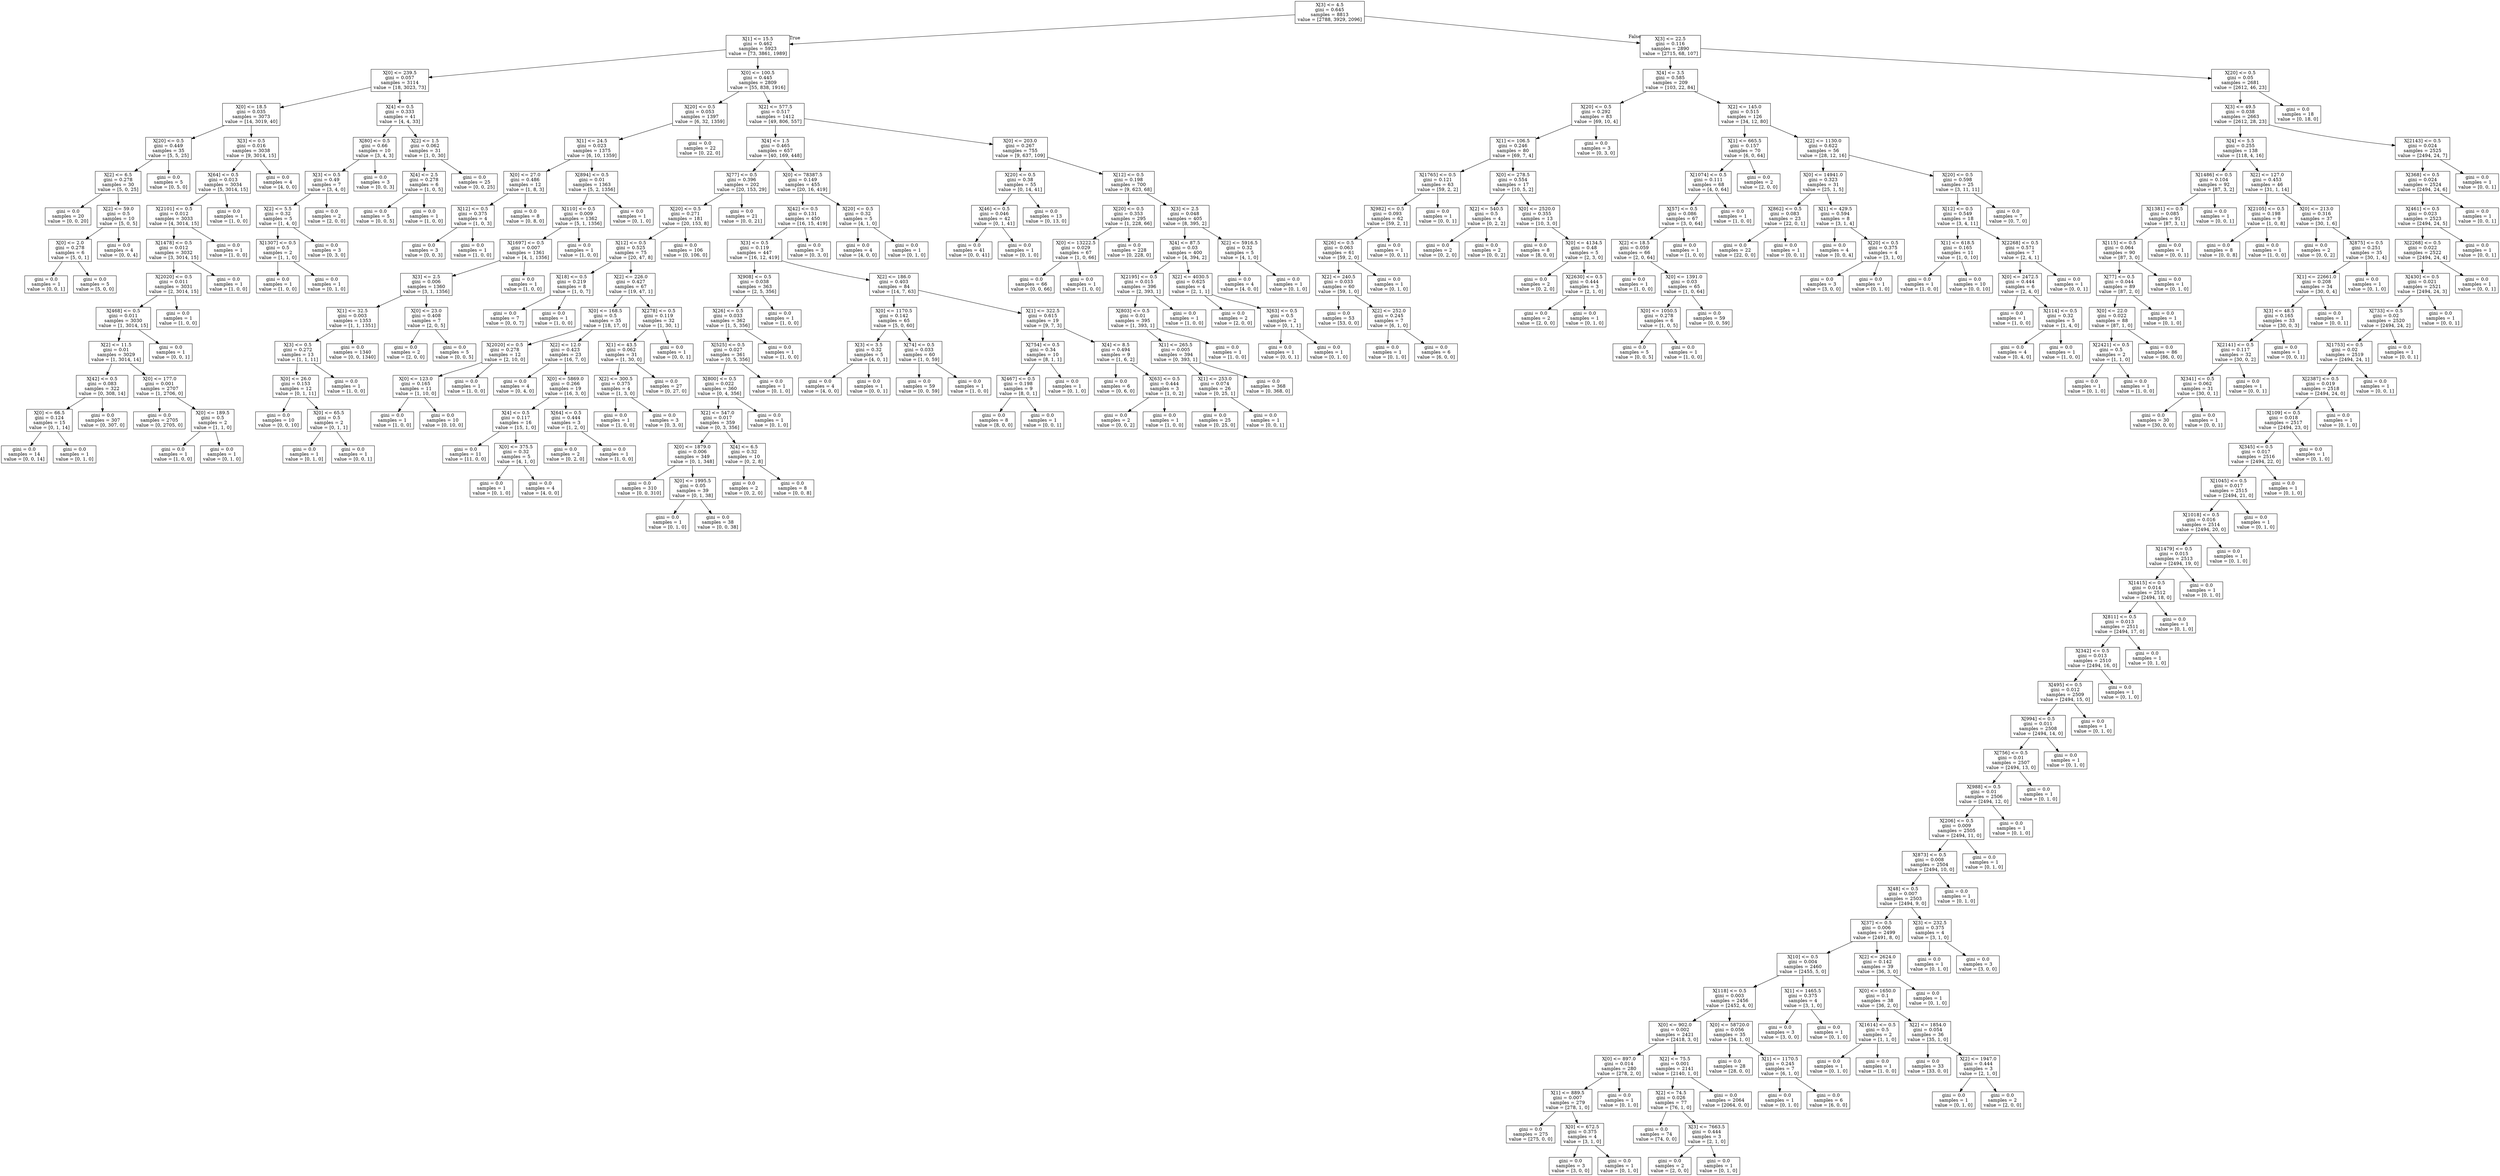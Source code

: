 digraph Tree {
node [shape=box] ;
0 [label="X[3] <= 4.5\ngini = 0.645\nsamples = 8813\nvalue = [2788, 3929, 2096]"] ;
1 [label="X[1] <= 15.5\ngini = 0.462\nsamples = 5923\nvalue = [73, 3861, 1989]"] ;
0 -> 1 [labeldistance=2.5, labelangle=45, headlabel="True"] ;
2 [label="X[0] <= 239.5\ngini = 0.057\nsamples = 3114\nvalue = [18, 3023, 73]"] ;
1 -> 2 ;
3 [label="X[0] <= 18.5\ngini = 0.035\nsamples = 3073\nvalue = [14, 3019, 40]"] ;
2 -> 3 ;
4 [label="X[20] <= 0.5\ngini = 0.449\nsamples = 35\nvalue = [5, 5, 25]"] ;
3 -> 4 ;
5 [label="X[2] <= 6.5\ngini = 0.278\nsamples = 30\nvalue = [5, 0, 25]"] ;
4 -> 5 ;
6 [label="gini = 0.0\nsamples = 20\nvalue = [0, 0, 20]"] ;
5 -> 6 ;
7 [label="X[2] <= 59.0\ngini = 0.5\nsamples = 10\nvalue = [5, 0, 5]"] ;
5 -> 7 ;
8 [label="X[0] <= 2.0\ngini = 0.278\nsamples = 6\nvalue = [5, 0, 1]"] ;
7 -> 8 ;
9 [label="gini = 0.0\nsamples = 1\nvalue = [0, 0, 1]"] ;
8 -> 9 ;
10 [label="gini = 0.0\nsamples = 5\nvalue = [5, 0, 0]"] ;
8 -> 10 ;
11 [label="gini = 0.0\nsamples = 4\nvalue = [0, 0, 4]"] ;
7 -> 11 ;
12 [label="gini = 0.0\nsamples = 5\nvalue = [0, 5, 0]"] ;
4 -> 12 ;
13 [label="X[3] <= 0.5\ngini = 0.016\nsamples = 3038\nvalue = [9, 3014, 15]"] ;
3 -> 13 ;
14 [label="X[64] <= 0.5\ngini = 0.013\nsamples = 3034\nvalue = [5, 3014, 15]"] ;
13 -> 14 ;
15 [label="X[2101] <= 0.5\ngini = 0.012\nsamples = 3033\nvalue = [4, 3014, 15]"] ;
14 -> 15 ;
16 [label="X[1478] <= 0.5\ngini = 0.012\nsamples = 3032\nvalue = [3, 3014, 15]"] ;
15 -> 16 ;
17 [label="X[2020] <= 0.5\ngini = 0.011\nsamples = 3031\nvalue = [2, 3014, 15]"] ;
16 -> 17 ;
18 [label="X[468] <= 0.5\ngini = 0.011\nsamples = 3030\nvalue = [1, 3014, 15]"] ;
17 -> 18 ;
19 [label="X[2] <= 11.5\ngini = 0.01\nsamples = 3029\nvalue = [1, 3014, 14]"] ;
18 -> 19 ;
20 [label="X[42] <= 0.5\ngini = 0.083\nsamples = 322\nvalue = [0, 308, 14]"] ;
19 -> 20 ;
21 [label="X[0] <= 66.5\ngini = 0.124\nsamples = 15\nvalue = [0, 1, 14]"] ;
20 -> 21 ;
22 [label="gini = 0.0\nsamples = 14\nvalue = [0, 0, 14]"] ;
21 -> 22 ;
23 [label="gini = 0.0\nsamples = 1\nvalue = [0, 1, 0]"] ;
21 -> 23 ;
24 [label="gini = 0.0\nsamples = 307\nvalue = [0, 307, 0]"] ;
20 -> 24 ;
25 [label="X[0] <= 177.0\ngini = 0.001\nsamples = 2707\nvalue = [1, 2706, 0]"] ;
19 -> 25 ;
26 [label="gini = 0.0\nsamples = 2705\nvalue = [0, 2705, 0]"] ;
25 -> 26 ;
27 [label="X[0] <= 189.5\ngini = 0.5\nsamples = 2\nvalue = [1, 1, 0]"] ;
25 -> 27 ;
28 [label="gini = 0.0\nsamples = 1\nvalue = [1, 0, 0]"] ;
27 -> 28 ;
29 [label="gini = 0.0\nsamples = 1\nvalue = [0, 1, 0]"] ;
27 -> 29 ;
30 [label="gini = 0.0\nsamples = 1\nvalue = [0, 0, 1]"] ;
18 -> 30 ;
31 [label="gini = 0.0\nsamples = 1\nvalue = [1, 0, 0]"] ;
17 -> 31 ;
32 [label="gini = 0.0\nsamples = 1\nvalue = [1, 0, 0]"] ;
16 -> 32 ;
33 [label="gini = 0.0\nsamples = 1\nvalue = [1, 0, 0]"] ;
15 -> 33 ;
34 [label="gini = 0.0\nsamples = 1\nvalue = [1, 0, 0]"] ;
14 -> 34 ;
35 [label="gini = 0.0\nsamples = 4\nvalue = [4, 0, 0]"] ;
13 -> 35 ;
36 [label="X[4] <= 0.5\ngini = 0.333\nsamples = 41\nvalue = [4, 4, 33]"] ;
2 -> 36 ;
37 [label="X[80] <= 0.5\ngini = 0.66\nsamples = 10\nvalue = [3, 4, 3]"] ;
36 -> 37 ;
38 [label="X[3] <= 0.5\ngini = 0.49\nsamples = 7\nvalue = [3, 4, 0]"] ;
37 -> 38 ;
39 [label="X[2] <= 5.5\ngini = 0.32\nsamples = 5\nvalue = [1, 4, 0]"] ;
38 -> 39 ;
40 [label="X[1307] <= 0.5\ngini = 0.5\nsamples = 2\nvalue = [1, 1, 0]"] ;
39 -> 40 ;
41 [label="gini = 0.0\nsamples = 1\nvalue = [1, 0, 0]"] ;
40 -> 41 ;
42 [label="gini = 0.0\nsamples = 1\nvalue = [0, 1, 0]"] ;
40 -> 42 ;
43 [label="gini = 0.0\nsamples = 3\nvalue = [0, 3, 0]"] ;
39 -> 43 ;
44 [label="gini = 0.0\nsamples = 2\nvalue = [2, 0, 0]"] ;
38 -> 44 ;
45 [label="gini = 0.0\nsamples = 3\nvalue = [0, 0, 3]"] ;
37 -> 45 ;
46 [label="X[2] <= 1.5\ngini = 0.062\nsamples = 31\nvalue = [1, 0, 30]"] ;
36 -> 46 ;
47 [label="X[4] <= 2.5\ngini = 0.278\nsamples = 6\nvalue = [1, 0, 5]"] ;
46 -> 47 ;
48 [label="gini = 0.0\nsamples = 5\nvalue = [0, 0, 5]"] ;
47 -> 48 ;
49 [label="gini = 0.0\nsamples = 1\nvalue = [1, 0, 0]"] ;
47 -> 49 ;
50 [label="gini = 0.0\nsamples = 25\nvalue = [0, 0, 25]"] ;
46 -> 50 ;
51 [label="X[0] <= 100.5\ngini = 0.445\nsamples = 2809\nvalue = [55, 838, 1916]"] ;
1 -> 51 ;
52 [label="X[20] <= 0.5\ngini = 0.053\nsamples = 1397\nvalue = [6, 32, 1359]"] ;
51 -> 52 ;
53 [label="X[1] <= 24.5\ngini = 0.023\nsamples = 1375\nvalue = [6, 10, 1359]"] ;
52 -> 53 ;
54 [label="X[0] <= 27.0\ngini = 0.486\nsamples = 12\nvalue = [1, 8, 3]"] ;
53 -> 54 ;
55 [label="X[12] <= 0.5\ngini = 0.375\nsamples = 4\nvalue = [1, 0, 3]"] ;
54 -> 55 ;
56 [label="gini = 0.0\nsamples = 3\nvalue = [0, 0, 3]"] ;
55 -> 56 ;
57 [label="gini = 0.0\nsamples = 1\nvalue = [1, 0, 0]"] ;
55 -> 57 ;
58 [label="gini = 0.0\nsamples = 8\nvalue = [0, 8, 0]"] ;
54 -> 58 ;
59 [label="X[894] <= 0.5\ngini = 0.01\nsamples = 1363\nvalue = [5, 2, 1356]"] ;
53 -> 59 ;
60 [label="X[110] <= 0.5\ngini = 0.009\nsamples = 1362\nvalue = [5, 1, 1356]"] ;
59 -> 60 ;
61 [label="X[1697] <= 0.5\ngini = 0.007\nsamples = 1361\nvalue = [4, 1, 1356]"] ;
60 -> 61 ;
62 [label="X[3] <= 2.5\ngini = 0.006\nsamples = 1360\nvalue = [3, 1, 1356]"] ;
61 -> 62 ;
63 [label="X[1] <= 32.5\ngini = 0.003\nsamples = 1353\nvalue = [1, 1, 1351]"] ;
62 -> 63 ;
64 [label="X[3] <= 0.5\ngini = 0.272\nsamples = 13\nvalue = [1, 1, 11]"] ;
63 -> 64 ;
65 [label="X[0] <= 26.0\ngini = 0.153\nsamples = 12\nvalue = [0, 1, 11]"] ;
64 -> 65 ;
66 [label="gini = 0.0\nsamples = 10\nvalue = [0, 0, 10]"] ;
65 -> 66 ;
67 [label="X[0] <= 65.5\ngini = 0.5\nsamples = 2\nvalue = [0, 1, 1]"] ;
65 -> 67 ;
68 [label="gini = 0.0\nsamples = 1\nvalue = [0, 1, 0]"] ;
67 -> 68 ;
69 [label="gini = 0.0\nsamples = 1\nvalue = [0, 0, 1]"] ;
67 -> 69 ;
70 [label="gini = 0.0\nsamples = 1\nvalue = [1, 0, 0]"] ;
64 -> 70 ;
71 [label="gini = 0.0\nsamples = 1340\nvalue = [0, 0, 1340]"] ;
63 -> 71 ;
72 [label="X[0] <= 23.0\ngini = 0.408\nsamples = 7\nvalue = [2, 0, 5]"] ;
62 -> 72 ;
73 [label="gini = 0.0\nsamples = 2\nvalue = [2, 0, 0]"] ;
72 -> 73 ;
74 [label="gini = 0.0\nsamples = 5\nvalue = [0, 0, 5]"] ;
72 -> 74 ;
75 [label="gini = 0.0\nsamples = 1\nvalue = [1, 0, 0]"] ;
61 -> 75 ;
76 [label="gini = 0.0\nsamples = 1\nvalue = [1, 0, 0]"] ;
60 -> 76 ;
77 [label="gini = 0.0\nsamples = 1\nvalue = [0, 1, 0]"] ;
59 -> 77 ;
78 [label="gini = 0.0\nsamples = 22\nvalue = [0, 22, 0]"] ;
52 -> 78 ;
79 [label="X[2] <= 577.5\ngini = 0.517\nsamples = 1412\nvalue = [49, 806, 557]"] ;
51 -> 79 ;
80 [label="X[4] <= 1.5\ngini = 0.465\nsamples = 657\nvalue = [40, 169, 448]"] ;
79 -> 80 ;
81 [label="X[77] <= 0.5\ngini = 0.396\nsamples = 202\nvalue = [20, 153, 29]"] ;
80 -> 81 ;
82 [label="X[20] <= 0.5\ngini = 0.271\nsamples = 181\nvalue = [20, 153, 8]"] ;
81 -> 82 ;
83 [label="X[12] <= 0.5\ngini = 0.525\nsamples = 75\nvalue = [20, 47, 8]"] ;
82 -> 83 ;
84 [label="X[18] <= 0.5\ngini = 0.219\nsamples = 8\nvalue = [1, 0, 7]"] ;
83 -> 84 ;
85 [label="gini = 0.0\nsamples = 7\nvalue = [0, 0, 7]"] ;
84 -> 85 ;
86 [label="gini = 0.0\nsamples = 1\nvalue = [1, 0, 0]"] ;
84 -> 86 ;
87 [label="X[2] <= 226.0\ngini = 0.427\nsamples = 67\nvalue = [19, 47, 1]"] ;
83 -> 87 ;
88 [label="X[0] <= 168.5\ngini = 0.5\nsamples = 35\nvalue = [18, 17, 0]"] ;
87 -> 88 ;
89 [label="X[2020] <= 0.5\ngini = 0.278\nsamples = 12\nvalue = [2, 10, 0]"] ;
88 -> 89 ;
90 [label="X[0] <= 123.0\ngini = 0.165\nsamples = 11\nvalue = [1, 10, 0]"] ;
89 -> 90 ;
91 [label="gini = 0.0\nsamples = 1\nvalue = [1, 0, 0]"] ;
90 -> 91 ;
92 [label="gini = 0.0\nsamples = 10\nvalue = [0, 10, 0]"] ;
90 -> 92 ;
93 [label="gini = 0.0\nsamples = 1\nvalue = [1, 0, 0]"] ;
89 -> 93 ;
94 [label="X[2] <= 12.0\ngini = 0.423\nsamples = 23\nvalue = [16, 7, 0]"] ;
88 -> 94 ;
95 [label="gini = 0.0\nsamples = 4\nvalue = [0, 4, 0]"] ;
94 -> 95 ;
96 [label="X[0] <= 5869.0\ngini = 0.266\nsamples = 19\nvalue = [16, 3, 0]"] ;
94 -> 96 ;
97 [label="X[4] <= 0.5\ngini = 0.117\nsamples = 16\nvalue = [15, 1, 0]"] ;
96 -> 97 ;
98 [label="gini = 0.0\nsamples = 11\nvalue = [11, 0, 0]"] ;
97 -> 98 ;
99 [label="X[0] <= 375.5\ngini = 0.32\nsamples = 5\nvalue = [4, 1, 0]"] ;
97 -> 99 ;
100 [label="gini = 0.0\nsamples = 1\nvalue = [0, 1, 0]"] ;
99 -> 100 ;
101 [label="gini = 0.0\nsamples = 4\nvalue = [4, 0, 0]"] ;
99 -> 101 ;
102 [label="X[64] <= 0.5\ngini = 0.444\nsamples = 3\nvalue = [1, 2, 0]"] ;
96 -> 102 ;
103 [label="gini = 0.0\nsamples = 2\nvalue = [0, 2, 0]"] ;
102 -> 103 ;
104 [label="gini = 0.0\nsamples = 1\nvalue = [1, 0, 0]"] ;
102 -> 104 ;
105 [label="X[278] <= 0.5\ngini = 0.119\nsamples = 32\nvalue = [1, 30, 1]"] ;
87 -> 105 ;
106 [label="X[1] <= 43.5\ngini = 0.062\nsamples = 31\nvalue = [1, 30, 0]"] ;
105 -> 106 ;
107 [label="X[2] <= 300.5\ngini = 0.375\nsamples = 4\nvalue = [1, 3, 0]"] ;
106 -> 107 ;
108 [label="gini = 0.0\nsamples = 1\nvalue = [1, 0, 0]"] ;
107 -> 108 ;
109 [label="gini = 0.0\nsamples = 3\nvalue = [0, 3, 0]"] ;
107 -> 109 ;
110 [label="gini = 0.0\nsamples = 27\nvalue = [0, 27, 0]"] ;
106 -> 110 ;
111 [label="gini = 0.0\nsamples = 1\nvalue = [0, 0, 1]"] ;
105 -> 111 ;
112 [label="gini = 0.0\nsamples = 106\nvalue = [0, 106, 0]"] ;
82 -> 112 ;
113 [label="gini = 0.0\nsamples = 21\nvalue = [0, 0, 21]"] ;
81 -> 113 ;
114 [label="X[0] <= 78387.5\ngini = 0.149\nsamples = 455\nvalue = [20, 16, 419]"] ;
80 -> 114 ;
115 [label="X[42] <= 0.5\ngini = 0.131\nsamples = 450\nvalue = [16, 15, 419]"] ;
114 -> 115 ;
116 [label="X[3] <= 0.5\ngini = 0.119\nsamples = 447\nvalue = [16, 12, 419]"] ;
115 -> 116 ;
117 [label="X[908] <= 0.5\ngini = 0.038\nsamples = 363\nvalue = [2, 5, 356]"] ;
116 -> 117 ;
118 [label="X[26] <= 0.5\ngini = 0.033\nsamples = 362\nvalue = [1, 5, 356]"] ;
117 -> 118 ;
119 [label="X[525] <= 0.5\ngini = 0.027\nsamples = 361\nvalue = [0, 5, 356]"] ;
118 -> 119 ;
120 [label="X[800] <= 0.5\ngini = 0.022\nsamples = 360\nvalue = [0, 4, 356]"] ;
119 -> 120 ;
121 [label="X[2] <= 547.0\ngini = 0.017\nsamples = 359\nvalue = [0, 3, 356]"] ;
120 -> 121 ;
122 [label="X[0] <= 1879.0\ngini = 0.006\nsamples = 349\nvalue = [0, 1, 348]"] ;
121 -> 122 ;
123 [label="gini = 0.0\nsamples = 310\nvalue = [0, 0, 310]"] ;
122 -> 123 ;
124 [label="X[0] <= 1995.5\ngini = 0.05\nsamples = 39\nvalue = [0, 1, 38]"] ;
122 -> 124 ;
125 [label="gini = 0.0\nsamples = 1\nvalue = [0, 1, 0]"] ;
124 -> 125 ;
126 [label="gini = 0.0\nsamples = 38\nvalue = [0, 0, 38]"] ;
124 -> 126 ;
127 [label="X[4] <= 6.5\ngini = 0.32\nsamples = 10\nvalue = [0, 2, 8]"] ;
121 -> 127 ;
128 [label="gini = 0.0\nsamples = 2\nvalue = [0, 2, 0]"] ;
127 -> 128 ;
129 [label="gini = 0.0\nsamples = 8\nvalue = [0, 0, 8]"] ;
127 -> 129 ;
130 [label="gini = 0.0\nsamples = 1\nvalue = [0, 1, 0]"] ;
120 -> 130 ;
131 [label="gini = 0.0\nsamples = 1\nvalue = [0, 1, 0]"] ;
119 -> 131 ;
132 [label="gini = 0.0\nsamples = 1\nvalue = [1, 0, 0]"] ;
118 -> 132 ;
133 [label="gini = 0.0\nsamples = 1\nvalue = [1, 0, 0]"] ;
117 -> 133 ;
134 [label="X[2] <= 186.0\ngini = 0.403\nsamples = 84\nvalue = [14, 7, 63]"] ;
116 -> 134 ;
135 [label="X[0] <= 1170.5\ngini = 0.142\nsamples = 65\nvalue = [5, 0, 60]"] ;
134 -> 135 ;
136 [label="X[3] <= 3.5\ngini = 0.32\nsamples = 5\nvalue = [4, 0, 1]"] ;
135 -> 136 ;
137 [label="gini = 0.0\nsamples = 4\nvalue = [4, 0, 0]"] ;
136 -> 137 ;
138 [label="gini = 0.0\nsamples = 1\nvalue = [0, 0, 1]"] ;
136 -> 138 ;
139 [label="X[74] <= 0.5\ngini = 0.033\nsamples = 60\nvalue = [1, 0, 59]"] ;
135 -> 139 ;
140 [label="gini = 0.0\nsamples = 59\nvalue = [0, 0, 59]"] ;
139 -> 140 ;
141 [label="gini = 0.0\nsamples = 1\nvalue = [1, 0, 0]"] ;
139 -> 141 ;
142 [label="X[1] <= 322.5\ngini = 0.615\nsamples = 19\nvalue = [9, 7, 3]"] ;
134 -> 142 ;
143 [label="X[754] <= 0.5\ngini = 0.34\nsamples = 10\nvalue = [8, 1, 1]"] ;
142 -> 143 ;
144 [label="X[467] <= 0.5\ngini = 0.198\nsamples = 9\nvalue = [8, 0, 1]"] ;
143 -> 144 ;
145 [label="gini = 0.0\nsamples = 8\nvalue = [8, 0, 0]"] ;
144 -> 145 ;
146 [label="gini = 0.0\nsamples = 1\nvalue = [0, 0, 1]"] ;
144 -> 146 ;
147 [label="gini = 0.0\nsamples = 1\nvalue = [0, 1, 0]"] ;
143 -> 147 ;
148 [label="X[4] <= 8.5\ngini = 0.494\nsamples = 9\nvalue = [1, 6, 2]"] ;
142 -> 148 ;
149 [label="gini = 0.0\nsamples = 6\nvalue = [0, 6, 0]"] ;
148 -> 149 ;
150 [label="X[63] <= 0.5\ngini = 0.444\nsamples = 3\nvalue = [1, 0, 2]"] ;
148 -> 150 ;
151 [label="gini = 0.0\nsamples = 2\nvalue = [0, 0, 2]"] ;
150 -> 151 ;
152 [label="gini = 0.0\nsamples = 1\nvalue = [1, 0, 0]"] ;
150 -> 152 ;
153 [label="gini = 0.0\nsamples = 3\nvalue = [0, 3, 0]"] ;
115 -> 153 ;
154 [label="X[20] <= 0.5\ngini = 0.32\nsamples = 5\nvalue = [4, 1, 0]"] ;
114 -> 154 ;
155 [label="gini = 0.0\nsamples = 4\nvalue = [4, 0, 0]"] ;
154 -> 155 ;
156 [label="gini = 0.0\nsamples = 1\nvalue = [0, 1, 0]"] ;
154 -> 156 ;
157 [label="X[0] <= 203.0\ngini = 0.267\nsamples = 755\nvalue = [9, 637, 109]"] ;
79 -> 157 ;
158 [label="X[20] <= 0.5\ngini = 0.38\nsamples = 55\nvalue = [0, 14, 41]"] ;
157 -> 158 ;
159 [label="X[46] <= 0.5\ngini = 0.046\nsamples = 42\nvalue = [0, 1, 41]"] ;
158 -> 159 ;
160 [label="gini = 0.0\nsamples = 41\nvalue = [0, 0, 41]"] ;
159 -> 160 ;
161 [label="gini = 0.0\nsamples = 1\nvalue = [0, 1, 0]"] ;
159 -> 161 ;
162 [label="gini = 0.0\nsamples = 13\nvalue = [0, 13, 0]"] ;
158 -> 162 ;
163 [label="X[12] <= 0.5\ngini = 0.198\nsamples = 700\nvalue = [9, 623, 68]"] ;
157 -> 163 ;
164 [label="X[20] <= 0.5\ngini = 0.353\nsamples = 295\nvalue = [1, 228, 66]"] ;
163 -> 164 ;
165 [label="X[0] <= 13222.5\ngini = 0.029\nsamples = 67\nvalue = [1, 0, 66]"] ;
164 -> 165 ;
166 [label="gini = 0.0\nsamples = 66\nvalue = [0, 0, 66]"] ;
165 -> 166 ;
167 [label="gini = 0.0\nsamples = 1\nvalue = [1, 0, 0]"] ;
165 -> 167 ;
168 [label="gini = 0.0\nsamples = 228\nvalue = [0, 228, 0]"] ;
164 -> 168 ;
169 [label="X[3] <= 2.5\ngini = 0.048\nsamples = 405\nvalue = [8, 395, 2]"] ;
163 -> 169 ;
170 [label="X[4] <= 87.5\ngini = 0.03\nsamples = 400\nvalue = [4, 394, 2]"] ;
169 -> 170 ;
171 [label="X[2195] <= 0.5\ngini = 0.015\nsamples = 396\nvalue = [2, 393, 1]"] ;
170 -> 171 ;
172 [label="X[803] <= 0.5\ngini = 0.01\nsamples = 395\nvalue = [1, 393, 1]"] ;
171 -> 172 ;
173 [label="X[1] <= 265.5\ngini = 0.005\nsamples = 394\nvalue = [0, 393, 1]"] ;
172 -> 173 ;
174 [label="X[1] <= 253.0\ngini = 0.074\nsamples = 26\nvalue = [0, 25, 1]"] ;
173 -> 174 ;
175 [label="gini = 0.0\nsamples = 25\nvalue = [0, 25, 0]"] ;
174 -> 175 ;
176 [label="gini = 0.0\nsamples = 1\nvalue = [0, 0, 1]"] ;
174 -> 176 ;
177 [label="gini = 0.0\nsamples = 368\nvalue = [0, 368, 0]"] ;
173 -> 177 ;
178 [label="gini = 0.0\nsamples = 1\nvalue = [1, 0, 0]"] ;
172 -> 178 ;
179 [label="gini = 0.0\nsamples = 1\nvalue = [1, 0, 0]"] ;
171 -> 179 ;
180 [label="X[2] <= 4030.5\ngini = 0.625\nsamples = 4\nvalue = [2, 1, 1]"] ;
170 -> 180 ;
181 [label="gini = 0.0\nsamples = 2\nvalue = [2, 0, 0]"] ;
180 -> 181 ;
182 [label="X[63] <= 0.5\ngini = 0.5\nsamples = 2\nvalue = [0, 1, 1]"] ;
180 -> 182 ;
183 [label="gini = 0.0\nsamples = 1\nvalue = [0, 0, 1]"] ;
182 -> 183 ;
184 [label="gini = 0.0\nsamples = 1\nvalue = [0, 1, 0]"] ;
182 -> 184 ;
185 [label="X[2] <= 5916.5\ngini = 0.32\nsamples = 5\nvalue = [4, 1, 0]"] ;
169 -> 185 ;
186 [label="gini = 0.0\nsamples = 4\nvalue = [4, 0, 0]"] ;
185 -> 186 ;
187 [label="gini = 0.0\nsamples = 1\nvalue = [0, 1, 0]"] ;
185 -> 187 ;
188 [label="X[3] <= 22.5\ngini = 0.116\nsamples = 2890\nvalue = [2715, 68, 107]"] ;
0 -> 188 [labeldistance=2.5, labelangle=-45, headlabel="False"] ;
189 [label="X[4] <= 3.5\ngini = 0.585\nsamples = 209\nvalue = [103, 22, 84]"] ;
188 -> 189 ;
190 [label="X[20] <= 0.5\ngini = 0.292\nsamples = 83\nvalue = [69, 10, 4]"] ;
189 -> 190 ;
191 [label="X[1] <= 106.5\ngini = 0.246\nsamples = 80\nvalue = [69, 7, 4]"] ;
190 -> 191 ;
192 [label="X[1765] <= 0.5\ngini = 0.121\nsamples = 63\nvalue = [59, 2, 2]"] ;
191 -> 192 ;
193 [label="X[982] <= 0.5\ngini = 0.093\nsamples = 62\nvalue = [59, 2, 1]"] ;
192 -> 193 ;
194 [label="X[26] <= 0.5\ngini = 0.063\nsamples = 61\nvalue = [59, 2, 0]"] ;
193 -> 194 ;
195 [label="X[2] <= 240.5\ngini = 0.033\nsamples = 60\nvalue = [59, 1, 0]"] ;
194 -> 195 ;
196 [label="gini = 0.0\nsamples = 53\nvalue = [53, 0, 0]"] ;
195 -> 196 ;
197 [label="X[2] <= 252.0\ngini = 0.245\nsamples = 7\nvalue = [6, 1, 0]"] ;
195 -> 197 ;
198 [label="gini = 0.0\nsamples = 1\nvalue = [0, 1, 0]"] ;
197 -> 198 ;
199 [label="gini = 0.0\nsamples = 6\nvalue = [6, 0, 0]"] ;
197 -> 199 ;
200 [label="gini = 0.0\nsamples = 1\nvalue = [0, 1, 0]"] ;
194 -> 200 ;
201 [label="gini = 0.0\nsamples = 1\nvalue = [0, 0, 1]"] ;
193 -> 201 ;
202 [label="gini = 0.0\nsamples = 1\nvalue = [0, 0, 1]"] ;
192 -> 202 ;
203 [label="X[0] <= 278.5\ngini = 0.554\nsamples = 17\nvalue = [10, 5, 2]"] ;
191 -> 203 ;
204 [label="X[2] <= 540.5\ngini = 0.5\nsamples = 4\nvalue = [0, 2, 2]"] ;
203 -> 204 ;
205 [label="gini = 0.0\nsamples = 2\nvalue = [0, 2, 0]"] ;
204 -> 205 ;
206 [label="gini = 0.0\nsamples = 2\nvalue = [0, 0, 2]"] ;
204 -> 206 ;
207 [label="X[0] <= 2520.0\ngini = 0.355\nsamples = 13\nvalue = [10, 3, 0]"] ;
203 -> 207 ;
208 [label="gini = 0.0\nsamples = 8\nvalue = [8, 0, 0]"] ;
207 -> 208 ;
209 [label="X[0] <= 4134.5\ngini = 0.48\nsamples = 5\nvalue = [2, 3, 0]"] ;
207 -> 209 ;
210 [label="gini = 0.0\nsamples = 2\nvalue = [0, 2, 0]"] ;
209 -> 210 ;
211 [label="X[2630] <= 0.5\ngini = 0.444\nsamples = 3\nvalue = [2, 1, 0]"] ;
209 -> 211 ;
212 [label="gini = 0.0\nsamples = 2\nvalue = [2, 0, 0]"] ;
211 -> 212 ;
213 [label="gini = 0.0\nsamples = 1\nvalue = [0, 1, 0]"] ;
211 -> 213 ;
214 [label="gini = 0.0\nsamples = 3\nvalue = [0, 3, 0]"] ;
190 -> 214 ;
215 [label="X[2] <= 145.0\ngini = 0.515\nsamples = 126\nvalue = [34, 12, 80]"] ;
189 -> 215 ;
216 [label="X[1] <= 665.5\ngini = 0.157\nsamples = 70\nvalue = [6, 0, 64]"] ;
215 -> 216 ;
217 [label="X[1074] <= 0.5\ngini = 0.111\nsamples = 68\nvalue = [4, 0, 64]"] ;
216 -> 217 ;
218 [label="X[57] <= 0.5\ngini = 0.086\nsamples = 67\nvalue = [3, 0, 64]"] ;
217 -> 218 ;
219 [label="X[2] <= 18.5\ngini = 0.059\nsamples = 66\nvalue = [2, 0, 64]"] ;
218 -> 219 ;
220 [label="gini = 0.0\nsamples = 1\nvalue = [1, 0, 0]"] ;
219 -> 220 ;
221 [label="X[0] <= 1391.0\ngini = 0.03\nsamples = 65\nvalue = [1, 0, 64]"] ;
219 -> 221 ;
222 [label="X[0] <= 1050.5\ngini = 0.278\nsamples = 6\nvalue = [1, 0, 5]"] ;
221 -> 222 ;
223 [label="gini = 0.0\nsamples = 5\nvalue = [0, 0, 5]"] ;
222 -> 223 ;
224 [label="gini = 0.0\nsamples = 1\nvalue = [1, 0, 0]"] ;
222 -> 224 ;
225 [label="gini = 0.0\nsamples = 59\nvalue = [0, 0, 59]"] ;
221 -> 225 ;
226 [label="gini = 0.0\nsamples = 1\nvalue = [1, 0, 0]"] ;
218 -> 226 ;
227 [label="gini = 0.0\nsamples = 1\nvalue = [1, 0, 0]"] ;
217 -> 227 ;
228 [label="gini = 0.0\nsamples = 2\nvalue = [2, 0, 0]"] ;
216 -> 228 ;
229 [label="X[2] <= 1130.0\ngini = 0.622\nsamples = 56\nvalue = [28, 12, 16]"] ;
215 -> 229 ;
230 [label="X[0] <= 14941.0\ngini = 0.323\nsamples = 31\nvalue = [25, 1, 5]"] ;
229 -> 230 ;
231 [label="X[862] <= 0.5\ngini = 0.083\nsamples = 23\nvalue = [22, 0, 1]"] ;
230 -> 231 ;
232 [label="gini = 0.0\nsamples = 22\nvalue = [22, 0, 0]"] ;
231 -> 232 ;
233 [label="gini = 0.0\nsamples = 1\nvalue = [0, 0, 1]"] ;
231 -> 233 ;
234 [label="X[1] <= 429.5\ngini = 0.594\nsamples = 8\nvalue = [3, 1, 4]"] ;
230 -> 234 ;
235 [label="gini = 0.0\nsamples = 4\nvalue = [0, 0, 4]"] ;
234 -> 235 ;
236 [label="X[20] <= 0.5\ngini = 0.375\nsamples = 4\nvalue = [3, 1, 0]"] ;
234 -> 236 ;
237 [label="gini = 0.0\nsamples = 3\nvalue = [3, 0, 0]"] ;
236 -> 237 ;
238 [label="gini = 0.0\nsamples = 1\nvalue = [0, 1, 0]"] ;
236 -> 238 ;
239 [label="X[20] <= 0.5\ngini = 0.598\nsamples = 25\nvalue = [3, 11, 11]"] ;
229 -> 239 ;
240 [label="X[12] <= 0.5\ngini = 0.549\nsamples = 18\nvalue = [3, 4, 11]"] ;
239 -> 240 ;
241 [label="X[1] <= 618.5\ngini = 0.165\nsamples = 11\nvalue = [1, 0, 10]"] ;
240 -> 241 ;
242 [label="gini = 0.0\nsamples = 1\nvalue = [1, 0, 0]"] ;
241 -> 242 ;
243 [label="gini = 0.0\nsamples = 10\nvalue = [0, 0, 10]"] ;
241 -> 243 ;
244 [label="X[2268] <= 0.5\ngini = 0.571\nsamples = 7\nvalue = [2, 4, 1]"] ;
240 -> 244 ;
245 [label="X[0] <= 2472.5\ngini = 0.444\nsamples = 6\nvalue = [2, 4, 0]"] ;
244 -> 245 ;
246 [label="gini = 0.0\nsamples = 1\nvalue = [1, 0, 0]"] ;
245 -> 246 ;
247 [label="X[114] <= 0.5\ngini = 0.32\nsamples = 5\nvalue = [1, 4, 0]"] ;
245 -> 247 ;
248 [label="gini = 0.0\nsamples = 4\nvalue = [0, 4, 0]"] ;
247 -> 248 ;
249 [label="gini = 0.0\nsamples = 1\nvalue = [1, 0, 0]"] ;
247 -> 249 ;
250 [label="gini = 0.0\nsamples = 1\nvalue = [0, 0, 1]"] ;
244 -> 250 ;
251 [label="gini = 0.0\nsamples = 7\nvalue = [0, 7, 0]"] ;
239 -> 251 ;
252 [label="X[20] <= 0.5\ngini = 0.05\nsamples = 2681\nvalue = [2612, 46, 23]"] ;
188 -> 252 ;
253 [label="X[3] <= 49.5\ngini = 0.038\nsamples = 2663\nvalue = [2612, 28, 23]"] ;
252 -> 253 ;
254 [label="X[4] <= 5.5\ngini = 0.255\nsamples = 138\nvalue = [118, 4, 16]"] ;
253 -> 254 ;
255 [label="X[1486] <= 0.5\ngini = 0.104\nsamples = 92\nvalue = [87, 3, 2]"] ;
254 -> 255 ;
256 [label="X[1381] <= 0.5\ngini = 0.085\nsamples = 91\nvalue = [87, 3, 1]"] ;
255 -> 256 ;
257 [label="X[115] <= 0.5\ngini = 0.064\nsamples = 90\nvalue = [87, 3, 0]"] ;
256 -> 257 ;
258 [label="X[77] <= 0.5\ngini = 0.044\nsamples = 89\nvalue = [87, 2, 0]"] ;
257 -> 258 ;
259 [label="X[0] <= 22.0\ngini = 0.022\nsamples = 88\nvalue = [87, 1, 0]"] ;
258 -> 259 ;
260 [label="X[2421] <= 0.5\ngini = 0.5\nsamples = 2\nvalue = [1, 1, 0]"] ;
259 -> 260 ;
261 [label="gini = 0.0\nsamples = 1\nvalue = [0, 1, 0]"] ;
260 -> 261 ;
262 [label="gini = 0.0\nsamples = 1\nvalue = [1, 0, 0]"] ;
260 -> 262 ;
263 [label="gini = 0.0\nsamples = 86\nvalue = [86, 0, 0]"] ;
259 -> 263 ;
264 [label="gini = 0.0\nsamples = 1\nvalue = [0, 1, 0]"] ;
258 -> 264 ;
265 [label="gini = 0.0\nsamples = 1\nvalue = [0, 1, 0]"] ;
257 -> 265 ;
266 [label="gini = 0.0\nsamples = 1\nvalue = [0, 0, 1]"] ;
256 -> 266 ;
267 [label="gini = 0.0\nsamples = 1\nvalue = [0, 0, 1]"] ;
255 -> 267 ;
268 [label="X[2] <= 127.0\ngini = 0.453\nsamples = 46\nvalue = [31, 1, 14]"] ;
254 -> 268 ;
269 [label="X[2105] <= 0.5\ngini = 0.198\nsamples = 9\nvalue = [1, 0, 8]"] ;
268 -> 269 ;
270 [label="gini = 0.0\nsamples = 8\nvalue = [0, 0, 8]"] ;
269 -> 270 ;
271 [label="gini = 0.0\nsamples = 1\nvalue = [1, 0, 0]"] ;
269 -> 271 ;
272 [label="X[0] <= 213.0\ngini = 0.316\nsamples = 37\nvalue = [30, 1, 6]"] ;
268 -> 272 ;
273 [label="gini = 0.0\nsamples = 2\nvalue = [0, 0, 2]"] ;
272 -> 273 ;
274 [label="X[875] <= 0.5\ngini = 0.251\nsamples = 35\nvalue = [30, 1, 4]"] ;
272 -> 274 ;
275 [label="X[1] <= 22661.0\ngini = 0.208\nsamples = 34\nvalue = [30, 0, 4]"] ;
274 -> 275 ;
276 [label="X[3] <= 48.5\ngini = 0.165\nsamples = 33\nvalue = [30, 0, 3]"] ;
275 -> 276 ;
277 [label="X[2141] <= 0.5\ngini = 0.117\nsamples = 32\nvalue = [30, 0, 2]"] ;
276 -> 277 ;
278 [label="X[341] <= 0.5\ngini = 0.062\nsamples = 31\nvalue = [30, 0, 1]"] ;
277 -> 278 ;
279 [label="gini = 0.0\nsamples = 30\nvalue = [30, 0, 0]"] ;
278 -> 279 ;
280 [label="gini = 0.0\nsamples = 1\nvalue = [0, 0, 1]"] ;
278 -> 280 ;
281 [label="gini = 0.0\nsamples = 1\nvalue = [0, 0, 1]"] ;
277 -> 281 ;
282 [label="gini = 0.0\nsamples = 1\nvalue = [0, 0, 1]"] ;
276 -> 282 ;
283 [label="gini = 0.0\nsamples = 1\nvalue = [0, 0, 1]"] ;
275 -> 283 ;
284 [label="gini = 0.0\nsamples = 1\nvalue = [0, 1, 0]"] ;
274 -> 284 ;
285 [label="X[2143] <= 0.5\ngini = 0.024\nsamples = 2525\nvalue = [2494, 24, 7]"] ;
253 -> 285 ;
286 [label="X[368] <= 0.5\ngini = 0.024\nsamples = 2524\nvalue = [2494, 24, 6]"] ;
285 -> 286 ;
287 [label="X[461] <= 0.5\ngini = 0.023\nsamples = 2523\nvalue = [2494, 24, 5]"] ;
286 -> 287 ;
288 [label="X[2268] <= 0.5\ngini = 0.022\nsamples = 2522\nvalue = [2494, 24, 4]"] ;
287 -> 288 ;
289 [label="X[430] <= 0.5\ngini = 0.021\nsamples = 2521\nvalue = [2494, 24, 3]"] ;
288 -> 289 ;
290 [label="X[733] <= 0.5\ngini = 0.02\nsamples = 2520\nvalue = [2494, 24, 2]"] ;
289 -> 290 ;
291 [label="X[1753] <= 0.5\ngini = 0.02\nsamples = 2519\nvalue = [2494, 24, 1]"] ;
290 -> 291 ;
292 [label="X[2387] <= 0.5\ngini = 0.019\nsamples = 2518\nvalue = [2494, 24, 0]"] ;
291 -> 292 ;
293 [label="X[109] <= 0.5\ngini = 0.018\nsamples = 2517\nvalue = [2494, 23, 0]"] ;
292 -> 293 ;
294 [label="X[345] <= 0.5\ngini = 0.017\nsamples = 2516\nvalue = [2494, 22, 0]"] ;
293 -> 294 ;
295 [label="X[1045] <= 0.5\ngini = 0.017\nsamples = 2515\nvalue = [2494, 21, 0]"] ;
294 -> 295 ;
296 [label="X[1018] <= 0.5\ngini = 0.016\nsamples = 2514\nvalue = [2494, 20, 0]"] ;
295 -> 296 ;
297 [label="X[1479] <= 0.5\ngini = 0.015\nsamples = 2513\nvalue = [2494, 19, 0]"] ;
296 -> 297 ;
298 [label="X[1415] <= 0.5\ngini = 0.014\nsamples = 2512\nvalue = [2494, 18, 0]"] ;
297 -> 298 ;
299 [label="X[811] <= 0.5\ngini = 0.013\nsamples = 2511\nvalue = [2494, 17, 0]"] ;
298 -> 299 ;
300 [label="X[342] <= 0.5\ngini = 0.013\nsamples = 2510\nvalue = [2494, 16, 0]"] ;
299 -> 300 ;
301 [label="X[495] <= 0.5\ngini = 0.012\nsamples = 2509\nvalue = [2494, 15, 0]"] ;
300 -> 301 ;
302 [label="X[994] <= 0.5\ngini = 0.011\nsamples = 2508\nvalue = [2494, 14, 0]"] ;
301 -> 302 ;
303 [label="X[756] <= 0.5\ngini = 0.01\nsamples = 2507\nvalue = [2494, 13, 0]"] ;
302 -> 303 ;
304 [label="X[988] <= 0.5\ngini = 0.01\nsamples = 2506\nvalue = [2494, 12, 0]"] ;
303 -> 304 ;
305 [label="X[206] <= 0.5\ngini = 0.009\nsamples = 2505\nvalue = [2494, 11, 0]"] ;
304 -> 305 ;
306 [label="X[873] <= 0.5\ngini = 0.008\nsamples = 2504\nvalue = [2494, 10, 0]"] ;
305 -> 306 ;
307 [label="X[48] <= 0.5\ngini = 0.007\nsamples = 2503\nvalue = [2494, 9, 0]"] ;
306 -> 307 ;
308 [label="X[37] <= 0.5\ngini = 0.006\nsamples = 2499\nvalue = [2491, 8, 0]"] ;
307 -> 308 ;
309 [label="X[10] <= 0.5\ngini = 0.004\nsamples = 2460\nvalue = [2455, 5, 0]"] ;
308 -> 309 ;
310 [label="X[118] <= 0.5\ngini = 0.003\nsamples = 2456\nvalue = [2452, 4, 0]"] ;
309 -> 310 ;
311 [label="X[0] <= 902.0\ngini = 0.002\nsamples = 2421\nvalue = [2418, 3, 0]"] ;
310 -> 311 ;
312 [label="X[0] <= 897.0\ngini = 0.014\nsamples = 280\nvalue = [278, 2, 0]"] ;
311 -> 312 ;
313 [label="X[1] <= 889.5\ngini = 0.007\nsamples = 279\nvalue = [278, 1, 0]"] ;
312 -> 313 ;
314 [label="gini = 0.0\nsamples = 275\nvalue = [275, 0, 0]"] ;
313 -> 314 ;
315 [label="X[0] <= 672.5\ngini = 0.375\nsamples = 4\nvalue = [3, 1, 0]"] ;
313 -> 315 ;
316 [label="gini = 0.0\nsamples = 3\nvalue = [3, 0, 0]"] ;
315 -> 316 ;
317 [label="gini = 0.0\nsamples = 1\nvalue = [0, 1, 0]"] ;
315 -> 317 ;
318 [label="gini = 0.0\nsamples = 1\nvalue = [0, 1, 0]"] ;
312 -> 318 ;
319 [label="X[2] <= 75.5\ngini = 0.001\nsamples = 2141\nvalue = [2140, 1, 0]"] ;
311 -> 319 ;
320 [label="X[2] <= 74.5\ngini = 0.026\nsamples = 77\nvalue = [76, 1, 0]"] ;
319 -> 320 ;
321 [label="gini = 0.0\nsamples = 74\nvalue = [74, 0, 0]"] ;
320 -> 321 ;
322 [label="X[3] <= 7663.5\ngini = 0.444\nsamples = 3\nvalue = [2, 1, 0]"] ;
320 -> 322 ;
323 [label="gini = 0.0\nsamples = 2\nvalue = [2, 0, 0]"] ;
322 -> 323 ;
324 [label="gini = 0.0\nsamples = 1\nvalue = [0, 1, 0]"] ;
322 -> 324 ;
325 [label="gini = 0.0\nsamples = 2064\nvalue = [2064, 0, 0]"] ;
319 -> 325 ;
326 [label="X[0] <= 58720.0\ngini = 0.056\nsamples = 35\nvalue = [34, 1, 0]"] ;
310 -> 326 ;
327 [label="gini = 0.0\nsamples = 28\nvalue = [28, 0, 0]"] ;
326 -> 327 ;
328 [label="X[1] <= 1170.5\ngini = 0.245\nsamples = 7\nvalue = [6, 1, 0]"] ;
326 -> 328 ;
329 [label="gini = 0.0\nsamples = 1\nvalue = [0, 1, 0]"] ;
328 -> 329 ;
330 [label="gini = 0.0\nsamples = 6\nvalue = [6, 0, 0]"] ;
328 -> 330 ;
331 [label="X[1] <= 1465.5\ngini = 0.375\nsamples = 4\nvalue = [3, 1, 0]"] ;
309 -> 331 ;
332 [label="gini = 0.0\nsamples = 3\nvalue = [3, 0, 0]"] ;
331 -> 332 ;
333 [label="gini = 0.0\nsamples = 1\nvalue = [0, 1, 0]"] ;
331 -> 333 ;
334 [label="X[2] <= 2624.0\ngini = 0.142\nsamples = 39\nvalue = [36, 3, 0]"] ;
308 -> 334 ;
335 [label="X[0] <= 1650.0\ngini = 0.1\nsamples = 38\nvalue = [36, 2, 0]"] ;
334 -> 335 ;
336 [label="X[1614] <= 0.5\ngini = 0.5\nsamples = 2\nvalue = [1, 1, 0]"] ;
335 -> 336 ;
337 [label="gini = 0.0\nsamples = 1\nvalue = [0, 1, 0]"] ;
336 -> 337 ;
338 [label="gini = 0.0\nsamples = 1\nvalue = [1, 0, 0]"] ;
336 -> 338 ;
339 [label="X[2] <= 1854.0\ngini = 0.054\nsamples = 36\nvalue = [35, 1, 0]"] ;
335 -> 339 ;
340 [label="gini = 0.0\nsamples = 33\nvalue = [33, 0, 0]"] ;
339 -> 340 ;
341 [label="X[2] <= 1947.0\ngini = 0.444\nsamples = 3\nvalue = [2, 1, 0]"] ;
339 -> 341 ;
342 [label="gini = 0.0\nsamples = 1\nvalue = [0, 1, 0]"] ;
341 -> 342 ;
343 [label="gini = 0.0\nsamples = 2\nvalue = [2, 0, 0]"] ;
341 -> 343 ;
344 [label="gini = 0.0\nsamples = 1\nvalue = [0, 1, 0]"] ;
334 -> 344 ;
345 [label="X[3] <= 232.5\ngini = 0.375\nsamples = 4\nvalue = [3, 1, 0]"] ;
307 -> 345 ;
346 [label="gini = 0.0\nsamples = 1\nvalue = [0, 1, 0]"] ;
345 -> 346 ;
347 [label="gini = 0.0\nsamples = 3\nvalue = [3, 0, 0]"] ;
345 -> 347 ;
348 [label="gini = 0.0\nsamples = 1\nvalue = [0, 1, 0]"] ;
306 -> 348 ;
349 [label="gini = 0.0\nsamples = 1\nvalue = [0, 1, 0]"] ;
305 -> 349 ;
350 [label="gini = 0.0\nsamples = 1\nvalue = [0, 1, 0]"] ;
304 -> 350 ;
351 [label="gini = 0.0\nsamples = 1\nvalue = [0, 1, 0]"] ;
303 -> 351 ;
352 [label="gini = 0.0\nsamples = 1\nvalue = [0, 1, 0]"] ;
302 -> 352 ;
353 [label="gini = 0.0\nsamples = 1\nvalue = [0, 1, 0]"] ;
301 -> 353 ;
354 [label="gini = 0.0\nsamples = 1\nvalue = [0, 1, 0]"] ;
300 -> 354 ;
355 [label="gini = 0.0\nsamples = 1\nvalue = [0, 1, 0]"] ;
299 -> 355 ;
356 [label="gini = 0.0\nsamples = 1\nvalue = [0, 1, 0]"] ;
298 -> 356 ;
357 [label="gini = 0.0\nsamples = 1\nvalue = [0, 1, 0]"] ;
297 -> 357 ;
358 [label="gini = 0.0\nsamples = 1\nvalue = [0, 1, 0]"] ;
296 -> 358 ;
359 [label="gini = 0.0\nsamples = 1\nvalue = [0, 1, 0]"] ;
295 -> 359 ;
360 [label="gini = 0.0\nsamples = 1\nvalue = [0, 1, 0]"] ;
294 -> 360 ;
361 [label="gini = 0.0\nsamples = 1\nvalue = [0, 1, 0]"] ;
293 -> 361 ;
362 [label="gini = 0.0\nsamples = 1\nvalue = [0, 1, 0]"] ;
292 -> 362 ;
363 [label="gini = 0.0\nsamples = 1\nvalue = [0, 0, 1]"] ;
291 -> 363 ;
364 [label="gini = 0.0\nsamples = 1\nvalue = [0, 0, 1]"] ;
290 -> 364 ;
365 [label="gini = 0.0\nsamples = 1\nvalue = [0, 0, 1]"] ;
289 -> 365 ;
366 [label="gini = 0.0\nsamples = 1\nvalue = [0, 0, 1]"] ;
288 -> 366 ;
367 [label="gini = 0.0\nsamples = 1\nvalue = [0, 0, 1]"] ;
287 -> 367 ;
368 [label="gini = 0.0\nsamples = 1\nvalue = [0, 0, 1]"] ;
286 -> 368 ;
369 [label="gini = 0.0\nsamples = 1\nvalue = [0, 0, 1]"] ;
285 -> 369 ;
370 [label="gini = 0.0\nsamples = 18\nvalue = [0, 18, 0]"] ;
252 -> 370 ;
}